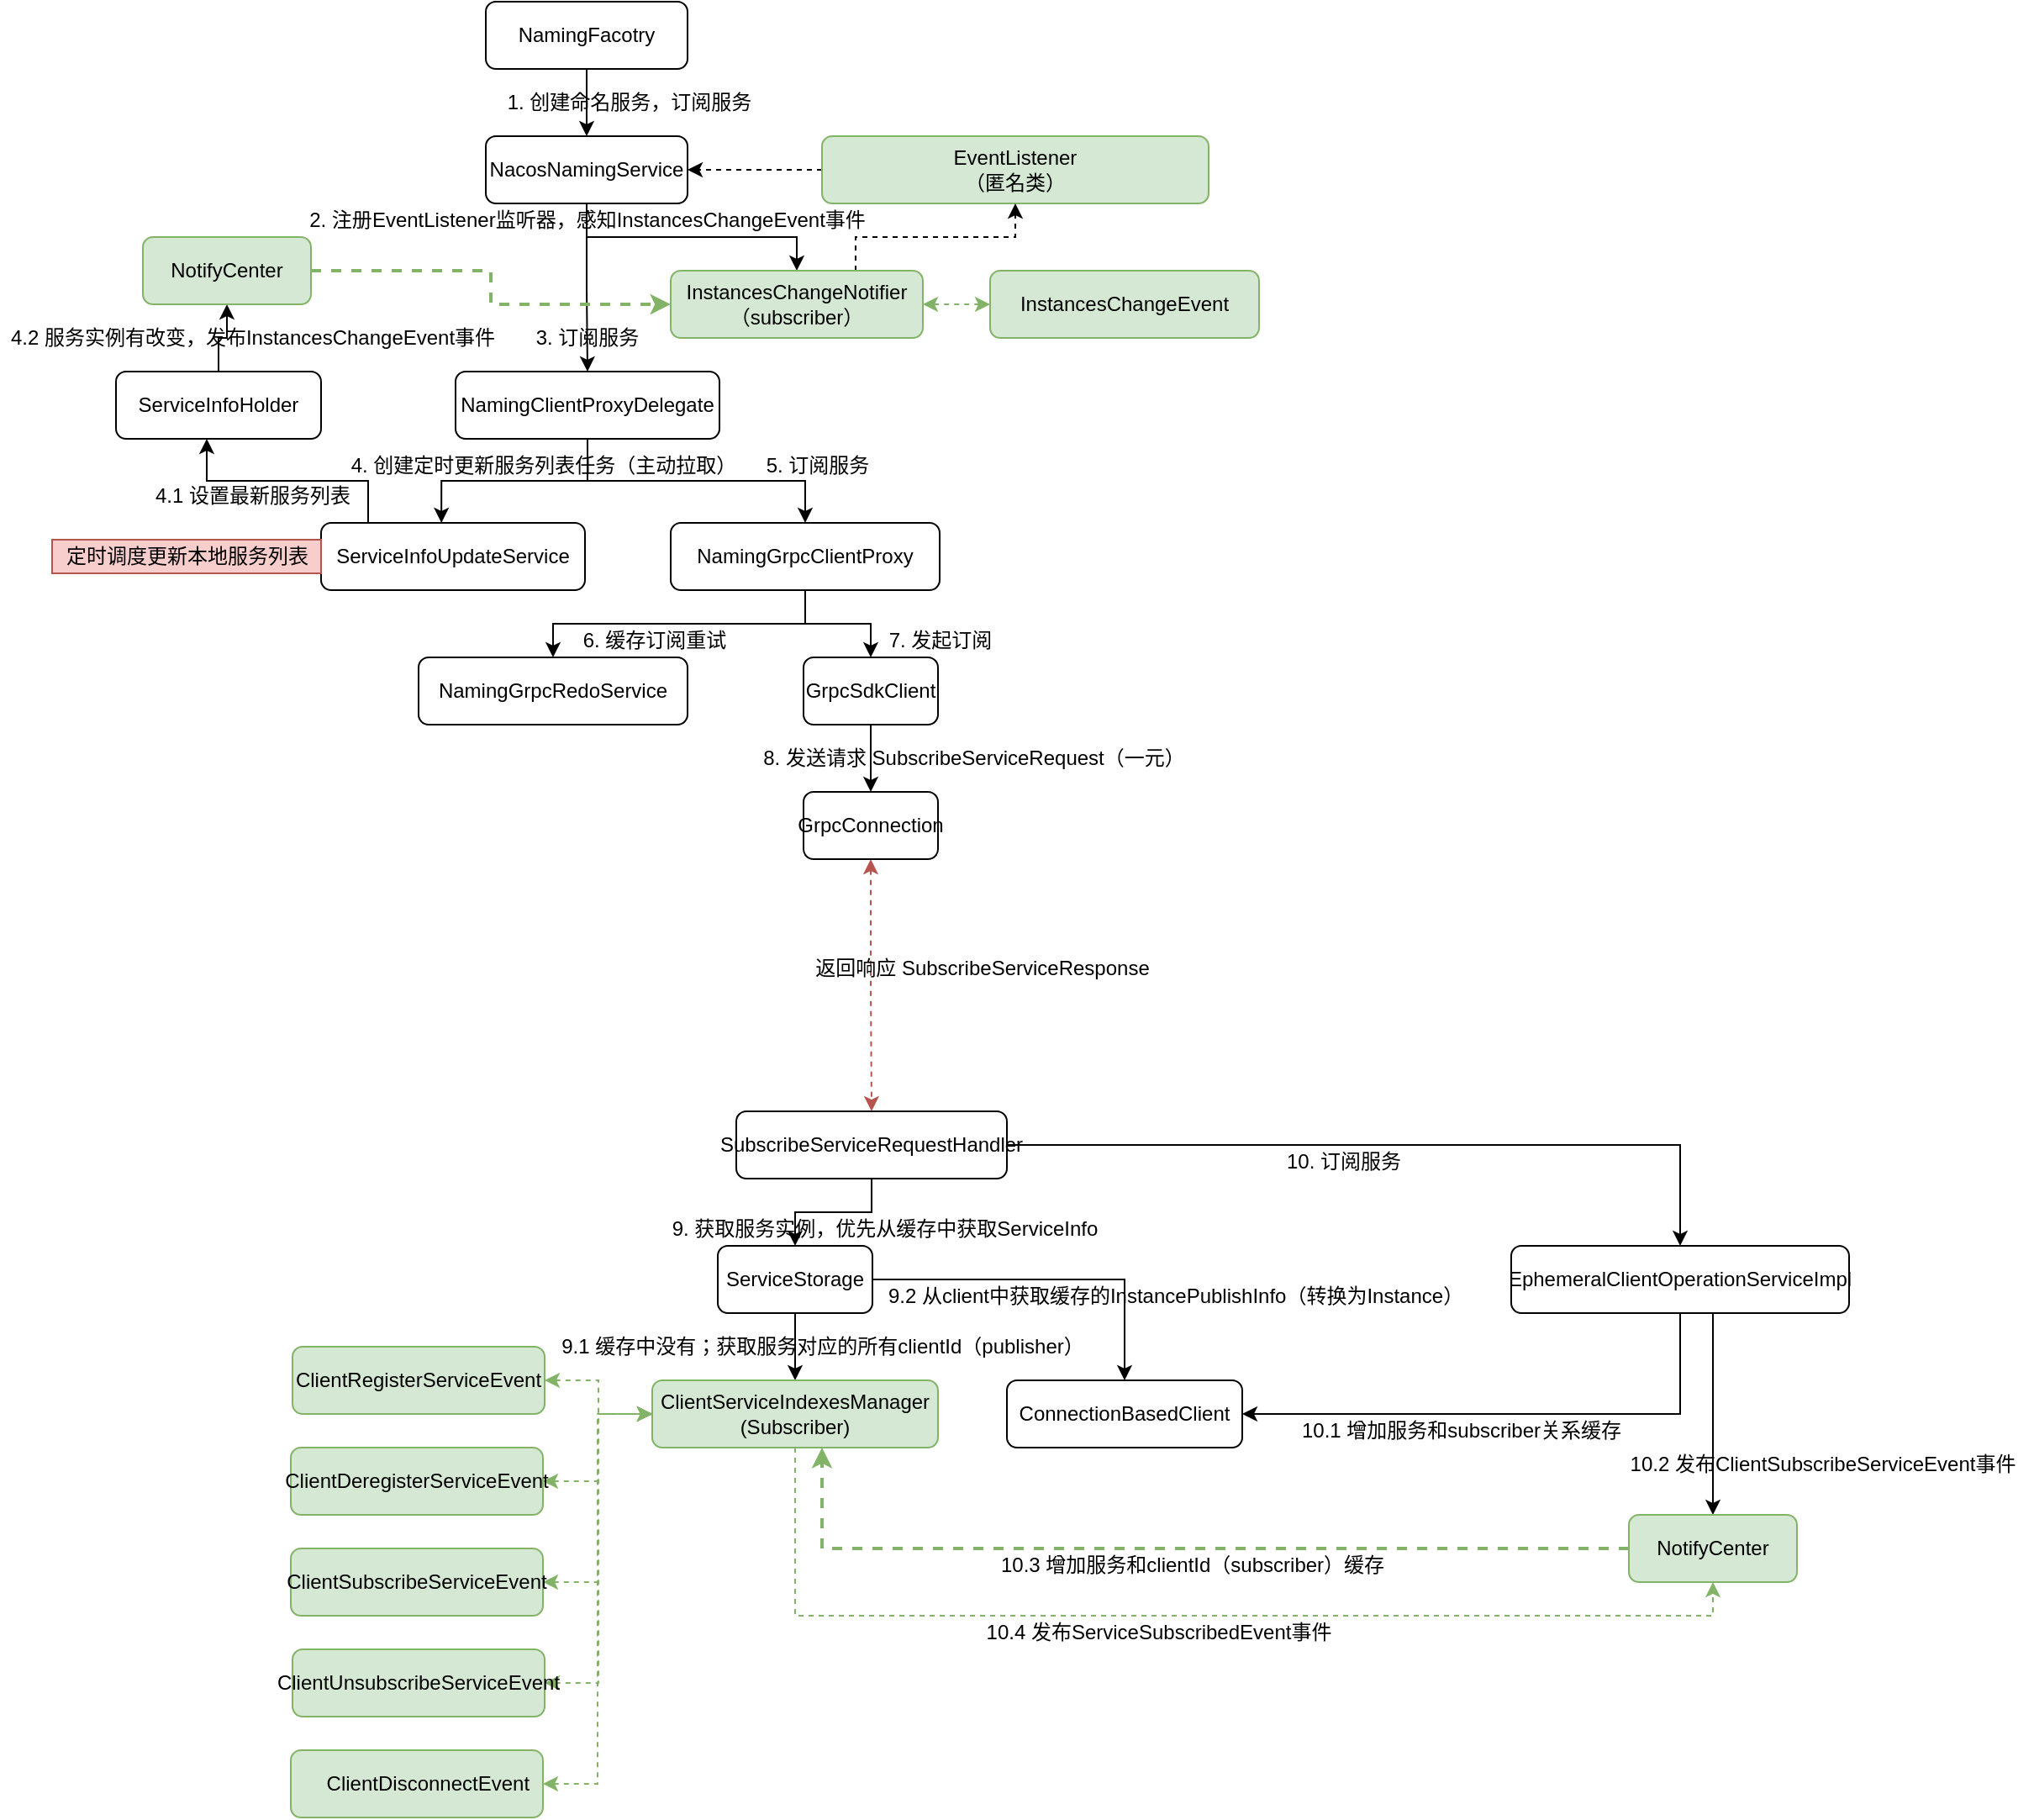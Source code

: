 <mxfile version="15.8.7" type="device"><diagram id="tt5ekTkUBXg02wSBG8P3" name="第 1 页"><mxGraphModel dx="943" dy="739" grid="1" gridSize="10" guides="1" tooltips="1" connect="1" arrows="1" fold="1" page="1" pageScale="1" pageWidth="827" pageHeight="1169" math="0" shadow="0"><root><mxCell id="0"/><mxCell id="1" parent="0"/><mxCell id="1VG7ci62j9kiTcaI95s4-4" style="edgeStyle=orthogonalEdgeStyle;rounded=0;orthogonalLoop=1;jettySize=auto;html=1;entryX=0.5;entryY=0;entryDx=0;entryDy=0;" edge="1" parent="1" source="f9-lHsc8rP5tucf21f5C-1" target="1VG7ci62j9kiTcaI95s4-3"><mxGeometry relative="1" as="geometry"/></mxCell><mxCell id="1VG7ci62j9kiTcaI95s4-8" style="edgeStyle=orthogonalEdgeStyle;rounded=0;orthogonalLoop=1;jettySize=auto;html=1;" edge="1" parent="1" source="f9-lHsc8rP5tucf21f5C-1" target="f9-lHsc8rP5tucf21f5C-7"><mxGeometry relative="1" as="geometry"/></mxCell><mxCell id="f9-lHsc8rP5tucf21f5C-1" value="NacosNamingService" style="rounded=1;whiteSpace=wrap;html=1;" parent="1" vertex="1"><mxGeometry x="290" y="100" width="120" height="40" as="geometry"/></mxCell><mxCell id="f9-lHsc8rP5tucf21f5C-3" style="edgeStyle=orthogonalEdgeStyle;rounded=0;orthogonalLoop=1;jettySize=auto;html=1;entryX=0.5;entryY=0;entryDx=0;entryDy=0;" parent="1" source="f9-lHsc8rP5tucf21f5C-2" target="f9-lHsc8rP5tucf21f5C-1" edge="1"><mxGeometry relative="1" as="geometry"/></mxCell><mxCell id="f9-lHsc8rP5tucf21f5C-2" value="NamingFacotry" style="rounded=1;whiteSpace=wrap;html=1;" parent="1" vertex="1"><mxGeometry x="290" y="20" width="120" height="40" as="geometry"/></mxCell><mxCell id="f9-lHsc8rP5tucf21f5C-4" value="1. 创建命名服务，订阅服务" style="text;html=1;align=center;verticalAlign=middle;resizable=0;points=[];autosize=1;strokeColor=none;fillColor=none;" parent="1" vertex="1"><mxGeometry x="295" y="70" width="160" height="20" as="geometry"/></mxCell><mxCell id="1VG7ci62j9kiTcaI95s4-12" style="edgeStyle=orthogonalEdgeStyle;rounded=0;orthogonalLoop=1;jettySize=auto;html=1;entryX=0.456;entryY=0;entryDx=0;entryDy=0;entryPerimeter=0;" edge="1" parent="1" source="f9-lHsc8rP5tucf21f5C-7" target="1VG7ci62j9kiTcaI95s4-11"><mxGeometry relative="1" as="geometry"/></mxCell><mxCell id="1VG7ci62j9kiTcaI95s4-15" style="edgeStyle=orthogonalEdgeStyle;rounded=0;orthogonalLoop=1;jettySize=auto;html=1;" edge="1" parent="1" source="f9-lHsc8rP5tucf21f5C-7" target="f9-lHsc8rP5tucf21f5C-15"><mxGeometry relative="1" as="geometry"/></mxCell><mxCell id="f9-lHsc8rP5tucf21f5C-7" value="NamingClientProxyDelegate" style="rounded=1;whiteSpace=wrap;html=1;" parent="1" vertex="1"><mxGeometry x="272" y="240" width="157" height="40" as="geometry"/></mxCell><mxCell id="1VG7ci62j9kiTcaI95s4-18" style="edgeStyle=orthogonalEdgeStyle;rounded=0;orthogonalLoop=1;jettySize=auto;html=1;entryX=0.5;entryY=0;entryDx=0;entryDy=0;" edge="1" parent="1" source="f9-lHsc8rP5tucf21f5C-15" target="1VG7ci62j9kiTcaI95s4-17"><mxGeometry relative="1" as="geometry"/></mxCell><mxCell id="1VG7ci62j9kiTcaI95s4-22" style="edgeStyle=orthogonalEdgeStyle;rounded=0;orthogonalLoop=1;jettySize=auto;html=1;" edge="1" parent="1" source="f9-lHsc8rP5tucf21f5C-15" target="f9-lHsc8rP5tucf21f5C-18"><mxGeometry relative="1" as="geometry"/></mxCell><mxCell id="f9-lHsc8rP5tucf21f5C-15" value="NamingGrpcClientProxy" style="rounded=1;whiteSpace=wrap;html=1;" parent="1" vertex="1"><mxGeometry x="400" y="330" width="160" height="40" as="geometry"/></mxCell><mxCell id="uYLQW1Wahz5VxrKVa93P-4" style="edgeStyle=orthogonalEdgeStyle;rounded=0;orthogonalLoop=1;jettySize=auto;html=1;entryX=0.5;entryY=0;entryDx=0;entryDy=0;" parent="1" source="f9-lHsc8rP5tucf21f5C-18" target="uYLQW1Wahz5VxrKVa93P-3" edge="1"><mxGeometry relative="1" as="geometry"/></mxCell><mxCell id="f9-lHsc8rP5tucf21f5C-18" value="GrpcSdkClient" style="rounded=1;whiteSpace=wrap;html=1;" parent="1" vertex="1"><mxGeometry x="479" y="410" width="80" height="40" as="geometry"/></mxCell><mxCell id="1VG7ci62j9kiTcaI95s4-31" style="edgeStyle=orthogonalEdgeStyle;rounded=0;orthogonalLoop=1;jettySize=auto;html=1;entryX=0.5;entryY=0;entryDx=0;entryDy=0;strokeWidth=1;" edge="1" parent="1" source="f9-lHsc8rP5tucf21f5C-40" target="1VG7ci62j9kiTcaI95s4-30"><mxGeometry relative="1" as="geometry"/></mxCell><mxCell id="1VG7ci62j9kiTcaI95s4-55" style="edgeStyle=orthogonalEdgeStyle;rounded=0;orthogonalLoop=1;jettySize=auto;html=1;entryX=0.5;entryY=0;entryDx=0;entryDy=0;startArrow=none;startFill=0;strokeWidth=1;" edge="1" parent="1" source="f9-lHsc8rP5tucf21f5C-40" target="uYLQW1Wahz5VxrKVa93P-10"><mxGeometry relative="1" as="geometry"/></mxCell><mxCell id="f9-lHsc8rP5tucf21f5C-40" value="SubscribeServiceRequestHandler" style="rounded=1;whiteSpace=wrap;html=1;" parent="1" vertex="1"><mxGeometry x="439" y="680" width="161" height="40" as="geometry"/></mxCell><mxCell id="uYLQW1Wahz5VxrKVa93P-8" style="edgeStyle=orthogonalEdgeStyle;rounded=0;orthogonalLoop=1;jettySize=auto;html=1;dashed=1;fillColor=#f8cecc;strokeColor=#b85450;startArrow=classic;startFill=1;" parent="1" source="uYLQW1Wahz5VxrKVa93P-3" target="f9-lHsc8rP5tucf21f5C-40" edge="1"><mxGeometry relative="1" as="geometry"/></mxCell><mxCell id="uYLQW1Wahz5VxrKVa93P-3" value="&lt;span&gt;GrpcConnection&lt;/span&gt;" style="rounded=1;whiteSpace=wrap;html=1;" parent="1" vertex="1"><mxGeometry x="479" y="490" width="80" height="40" as="geometry"/></mxCell><mxCell id="uYLQW1Wahz5VxrKVa93P-5" value="8. 发送请求 SubscribeServiceRequest（一元）" style="text;html=1;align=center;verticalAlign=middle;resizable=0;points=[];autosize=1;strokeColor=none;fillColor=none;" parent="1" vertex="1"><mxGeometry x="445" y="460" width="270" height="20" as="geometry"/></mxCell><mxCell id="uYLQW1Wahz5VxrKVa93P-9" value="返回响应&amp;nbsp;SubscribeServiceResponse" style="text;html=1;align=center;verticalAlign=middle;resizable=0;points=[];autosize=1;strokeColor=none;fillColor=none;" parent="1" vertex="1"><mxGeometry x="480" y="585" width="210" height="20" as="geometry"/></mxCell><mxCell id="1VG7ci62j9kiTcaI95s4-57" style="edgeStyle=orthogonalEdgeStyle;rounded=0;orthogonalLoop=1;jettySize=auto;html=1;entryX=1;entryY=0.5;entryDx=0;entryDy=0;startArrow=none;startFill=0;strokeWidth=1;" edge="1" parent="1" source="uYLQW1Wahz5VxrKVa93P-10" target="1VG7ci62j9kiTcaI95s4-52"><mxGeometry relative="1" as="geometry"><Array as="points"><mxPoint x="1001" y="860"/></Array></mxGeometry></mxCell><mxCell id="1VG7ci62j9kiTcaI95s4-60" style="edgeStyle=orthogonalEdgeStyle;rounded=0;orthogonalLoop=1;jettySize=auto;html=1;startArrow=none;startFill=0;strokeWidth=1;" edge="1" parent="1" source="uYLQW1Wahz5VxrKVa93P-10" target="1VG7ci62j9kiTcaI95s4-59"><mxGeometry relative="1" as="geometry"><Array as="points"><mxPoint x="1020" y="830"/><mxPoint x="1020" y="830"/></Array></mxGeometry></mxCell><mxCell id="uYLQW1Wahz5VxrKVa93P-10" value="EphemeralClientOperationServiceImpl" style="rounded=1;whiteSpace=wrap;html=1;" parent="1" vertex="1"><mxGeometry x="900" y="760" width="201" height="40" as="geometry"/></mxCell><mxCell id="1VG7ci62j9kiTcaI95s4-2" style="edgeStyle=orthogonalEdgeStyle;rounded=0;orthogonalLoop=1;jettySize=auto;html=1;entryX=1;entryY=0.5;entryDx=0;entryDy=0;dashed=1;" edge="1" parent="1" source="1VG7ci62j9kiTcaI95s4-1" target="f9-lHsc8rP5tucf21f5C-1"><mxGeometry relative="1" as="geometry"/></mxCell><mxCell id="1VG7ci62j9kiTcaI95s4-1" value="EventListener&lt;br&gt;（匿名类）" style="rounded=1;whiteSpace=wrap;html=1;fillColor=#d5e8d4;strokeColor=#82b366;" vertex="1" parent="1"><mxGeometry x="490" y="100" width="230" height="40" as="geometry"/></mxCell><mxCell id="1VG7ci62j9kiTcaI95s4-7" style="edgeStyle=orthogonalEdgeStyle;rounded=0;orthogonalLoop=1;jettySize=auto;html=1;entryX=0.5;entryY=1;entryDx=0;entryDy=0;dashed=1;" edge="1" parent="1" source="1VG7ci62j9kiTcaI95s4-3" target="1VG7ci62j9kiTcaI95s4-1"><mxGeometry relative="1" as="geometry"><Array as="points"><mxPoint x="510" y="160"/><mxPoint x="605" y="160"/></Array></mxGeometry></mxCell><mxCell id="1VG7ci62j9kiTcaI95s4-3" value="InstancesChangeNotifier&lt;br&gt;（subscriber）" style="rounded=1;whiteSpace=wrap;html=1;fillColor=#d5e8d4;strokeColor=#82b366;" vertex="1" parent="1"><mxGeometry x="400" y="180" width="150" height="40" as="geometry"/></mxCell><mxCell id="1VG7ci62j9kiTcaI95s4-5" value="2. 注册&lt;span&gt;EventListener&lt;/span&gt;监听器，感知InstancesChangeEvent事件" style="text;html=1;align=center;verticalAlign=middle;resizable=0;points=[];autosize=1;strokeColor=none;fillColor=none;" vertex="1" parent="1"><mxGeometry x="175" y="140" width="350" height="20" as="geometry"/></mxCell><mxCell id="1VG7ci62j9kiTcaI95s4-9" value="3. 订阅服务" style="text;html=1;align=center;verticalAlign=middle;resizable=0;points=[];autosize=1;strokeColor=none;fillColor=none;" vertex="1" parent="1"><mxGeometry x="310" y="210" width="80" height="20" as="geometry"/></mxCell><mxCell id="1VG7ci62j9kiTcaI95s4-24" style="edgeStyle=orthogonalEdgeStyle;rounded=0;orthogonalLoop=1;jettySize=auto;html=1;" edge="1" parent="1" source="1VG7ci62j9kiTcaI95s4-11" target="1VG7ci62j9kiTcaI95s4-23"><mxGeometry relative="1" as="geometry"><Array as="points"><mxPoint x="220" y="305"/><mxPoint x="124" y="305"/></Array></mxGeometry></mxCell><mxCell id="1VG7ci62j9kiTcaI95s4-11" value="ServiceInfoUpdateService" style="rounded=1;whiteSpace=wrap;html=1;" vertex="1" parent="1"><mxGeometry x="192" y="330" width="157" height="40" as="geometry"/></mxCell><mxCell id="1VG7ci62j9kiTcaI95s4-13" value="4. 创建定时更新服务列表任务（主动拉取）" style="text;html=1;align=center;verticalAlign=middle;resizable=0;points=[];autosize=1;strokeColor=none;fillColor=none;" vertex="1" parent="1"><mxGeometry x="204" y="286" width="240" height="20" as="geometry"/></mxCell><mxCell id="1VG7ci62j9kiTcaI95s4-14" value="定时调度更新本地服务列表" style="text;html=1;align=center;verticalAlign=middle;resizable=0;points=[];autosize=1;strokeColor=#b85450;fillColor=#f8cecc;" vertex="1" parent="1"><mxGeometry x="32" y="340" width="160" height="20" as="geometry"/></mxCell><mxCell id="1VG7ci62j9kiTcaI95s4-16" value="5. 订阅服务" style="text;html=1;align=center;verticalAlign=middle;resizable=0;points=[];autosize=1;strokeColor=none;fillColor=none;" vertex="1" parent="1"><mxGeometry x="447" y="286" width="80" height="20" as="geometry"/></mxCell><mxCell id="1VG7ci62j9kiTcaI95s4-17" value="NamingGrpcRedoService" style="rounded=1;whiteSpace=wrap;html=1;" vertex="1" parent="1"><mxGeometry x="250" y="410" width="160" height="40" as="geometry"/></mxCell><mxCell id="1VG7ci62j9kiTcaI95s4-19" value="6. 缓存订阅重试" style="text;html=1;align=center;verticalAlign=middle;resizable=0;points=[];autosize=1;strokeColor=none;fillColor=none;" vertex="1" parent="1"><mxGeometry x="340" y="390" width="100" height="20" as="geometry"/></mxCell><mxCell id="1VG7ci62j9kiTcaI95s4-21" value="7. 发起订阅" style="text;html=1;align=center;verticalAlign=middle;resizable=0;points=[];autosize=1;strokeColor=none;fillColor=none;" vertex="1" parent="1"><mxGeometry x="520" y="390" width="80" height="20" as="geometry"/></mxCell><mxCell id="1VG7ci62j9kiTcaI95s4-27" style="edgeStyle=orthogonalEdgeStyle;rounded=0;orthogonalLoop=1;jettySize=auto;html=1;" edge="1" parent="1" source="1VG7ci62j9kiTcaI95s4-23" target="1VG7ci62j9kiTcaI95s4-26"><mxGeometry relative="1" as="geometry"/></mxCell><mxCell id="1VG7ci62j9kiTcaI95s4-23" value="ServiceInfoHolder" style="rounded=1;whiteSpace=wrap;html=1;" vertex="1" parent="1"><mxGeometry x="70" y="240" width="122" height="40" as="geometry"/></mxCell><mxCell id="1VG7ci62j9kiTcaI95s4-25" value="4.1 设置最新服务列表" style="text;html=1;align=center;verticalAlign=middle;resizable=0;points=[];autosize=1;strokeColor=none;fillColor=none;" vertex="1" parent="1"><mxGeometry x="86" y="304" width="130" height="20" as="geometry"/></mxCell><mxCell id="1VG7ci62j9kiTcaI95s4-29" style="edgeStyle=orthogonalEdgeStyle;rounded=0;orthogonalLoop=1;jettySize=auto;html=1;entryX=0;entryY=0.5;entryDx=0;entryDy=0;fillColor=#d5e8d4;strokeColor=#82b366;dashed=1;strokeWidth=2;" edge="1" parent="1" source="1VG7ci62j9kiTcaI95s4-26" target="1VG7ci62j9kiTcaI95s4-3"><mxGeometry relative="1" as="geometry"/></mxCell><mxCell id="1VG7ci62j9kiTcaI95s4-26" value="NotifyCenter" style="rounded=1;whiteSpace=wrap;html=1;fillColor=#d5e8d4;strokeColor=#82b366;" vertex="1" parent="1"><mxGeometry x="86" y="160" width="100" height="40" as="geometry"/></mxCell><mxCell id="1VG7ci62j9kiTcaI95s4-28" value="4.2 服务实例有改变，发布InstancesChangeEvent事件" style="text;html=1;align=center;verticalAlign=middle;resizable=0;points=[];autosize=1;strokeColor=none;fillColor=none;" vertex="1" parent="1"><mxGeometry x="1" y="210" width="300" height="20" as="geometry"/></mxCell><mxCell id="1VG7ci62j9kiTcaI95s4-36" style="edgeStyle=orthogonalEdgeStyle;rounded=0;orthogonalLoop=1;jettySize=auto;html=1;strokeWidth=1;" edge="1" parent="1" source="1VG7ci62j9kiTcaI95s4-30" target="1VG7ci62j9kiTcaI95s4-34"><mxGeometry relative="1" as="geometry"/></mxCell><mxCell id="1VG7ci62j9kiTcaI95s4-53" style="edgeStyle=orthogonalEdgeStyle;rounded=0;orthogonalLoop=1;jettySize=auto;html=1;entryX=0.5;entryY=0;entryDx=0;entryDy=0;startArrow=none;startFill=0;strokeWidth=1;" edge="1" parent="1" source="1VG7ci62j9kiTcaI95s4-30" target="1VG7ci62j9kiTcaI95s4-52"><mxGeometry relative="1" as="geometry"/></mxCell><mxCell id="1VG7ci62j9kiTcaI95s4-30" value="ServiceStorage" style="rounded=1;whiteSpace=wrap;html=1;" vertex="1" parent="1"><mxGeometry x="428" y="760" width="92" height="40" as="geometry"/></mxCell><mxCell id="1VG7ci62j9kiTcaI95s4-32" value="9. 获取服务实例，优先从缓存中获取ServiceInfo" style="text;html=1;align=center;verticalAlign=middle;resizable=0;points=[];autosize=1;strokeColor=none;fillColor=none;" vertex="1" parent="1"><mxGeometry x="392" y="740" width="270" height="20" as="geometry"/></mxCell><mxCell id="1VG7ci62j9kiTcaI95s4-67" style="edgeStyle=orthogonalEdgeStyle;rounded=0;orthogonalLoop=1;jettySize=auto;html=1;entryX=0.5;entryY=1;entryDx=0;entryDy=0;dashed=1;startArrow=none;startFill=0;strokeWidth=1;fillColor=#d5e8d4;strokeColor=#82b366;" edge="1" parent="1" source="1VG7ci62j9kiTcaI95s4-34" target="1VG7ci62j9kiTcaI95s4-59"><mxGeometry relative="1" as="geometry"><Array as="points"><mxPoint x="474" y="980"/><mxPoint x="1020" y="980"/></Array></mxGeometry></mxCell><mxCell id="1VG7ci62j9kiTcaI95s4-34" value="&lt;span&gt;ClientServiceIndexesManager&lt;br&gt;(Subscriber)&lt;br&gt;&lt;/span&gt;" style="rounded=1;whiteSpace=wrap;html=1;fillColor=#d5e8d4;strokeColor=#82b366;" vertex="1" parent="1"><mxGeometry x="389" y="840" width="170" height="40" as="geometry"/></mxCell><mxCell id="1VG7ci62j9kiTcaI95s4-39" style="edgeStyle=orthogonalEdgeStyle;rounded=0;orthogonalLoop=1;jettySize=auto;html=1;entryX=1;entryY=0.5;entryDx=0;entryDy=0;strokeWidth=1;fillColor=#d5e8d4;strokeColor=#82b366;dashed=1;startArrow=classic;startFill=1;" edge="1" parent="1" source="1VG7ci62j9kiTcaI95s4-38" target="1VG7ci62j9kiTcaI95s4-3"><mxGeometry relative="1" as="geometry"/></mxCell><mxCell id="1VG7ci62j9kiTcaI95s4-38" value="&lt;span style=&quot;font-family: &amp;#34;helvetica&amp;#34;&quot;&gt;InstancesChangeEvent&lt;/span&gt;" style="rounded=1;whiteSpace=wrap;html=1;fillColor=#d5e8d4;strokeColor=#82b366;" vertex="1" parent="1"><mxGeometry x="590" y="180" width="160" height="40" as="geometry"/></mxCell><mxCell id="1VG7ci62j9kiTcaI95s4-46" style="edgeStyle=orthogonalEdgeStyle;rounded=0;orthogonalLoop=1;jettySize=auto;html=1;entryX=0;entryY=0.5;entryDx=0;entryDy=0;dashed=1;startArrow=classic;startFill=1;strokeWidth=1;fillColor=#d5e8d4;strokeColor=#82b366;" edge="1" parent="1" source="1VG7ci62j9kiTcaI95s4-41" target="1VG7ci62j9kiTcaI95s4-34"><mxGeometry relative="1" as="geometry"/></mxCell><mxCell id="1VG7ci62j9kiTcaI95s4-41" value="&lt;span&gt;ClientRegisterServiceEvent&lt;/span&gt;&lt;span&gt;&lt;br&gt;&lt;/span&gt;" style="rounded=1;whiteSpace=wrap;html=1;fillColor=#d5e8d4;strokeColor=#82b366;" vertex="1" parent="1"><mxGeometry x="175" y="820" width="150" height="40" as="geometry"/></mxCell><mxCell id="1VG7ci62j9kiTcaI95s4-47" style="edgeStyle=orthogonalEdgeStyle;rounded=0;orthogonalLoop=1;jettySize=auto;html=1;entryX=0;entryY=0.5;entryDx=0;entryDy=0;dashed=1;startArrow=classic;startFill=1;strokeWidth=1;fillColor=#d5e8d4;strokeColor=#82b366;" edge="1" parent="1" source="1VG7ci62j9kiTcaI95s4-42" target="1VG7ci62j9kiTcaI95s4-34"><mxGeometry relative="1" as="geometry"/></mxCell><mxCell id="1VG7ci62j9kiTcaI95s4-42" value="&lt;span&gt;ClientDeregisterServiceEvent&lt;/span&gt;&lt;span&gt;&lt;br&gt;&lt;/span&gt;" style="rounded=1;whiteSpace=wrap;html=1;fillColor=#d5e8d4;strokeColor=#82b366;" vertex="1" parent="1"><mxGeometry x="174" y="880" width="150" height="40" as="geometry"/></mxCell><mxCell id="1VG7ci62j9kiTcaI95s4-48" style="edgeStyle=orthogonalEdgeStyle;rounded=0;orthogonalLoop=1;jettySize=auto;html=1;entryX=0;entryY=0.5;entryDx=0;entryDy=0;dashed=1;startArrow=classic;startFill=1;strokeWidth=1;fillColor=#d5e8d4;strokeColor=#82b366;" edge="1" parent="1" source="1VG7ci62j9kiTcaI95s4-43" target="1VG7ci62j9kiTcaI95s4-34"><mxGeometry relative="1" as="geometry"/></mxCell><mxCell id="1VG7ci62j9kiTcaI95s4-43" value="&lt;span&gt;ClientSubscribeServiceEvent&lt;/span&gt;&lt;span&gt;&lt;br&gt;&lt;/span&gt;" style="rounded=1;whiteSpace=wrap;html=1;fillColor=#d5e8d4;strokeColor=#82b366;" vertex="1" parent="1"><mxGeometry x="174" y="940" width="150" height="40" as="geometry"/></mxCell><mxCell id="1VG7ci62j9kiTcaI95s4-49" style="edgeStyle=orthogonalEdgeStyle;rounded=0;orthogonalLoop=1;jettySize=auto;html=1;entryX=0;entryY=0.5;entryDx=0;entryDy=0;dashed=1;startArrow=classic;startFill=1;strokeWidth=1;fillColor=#d5e8d4;strokeColor=#82b366;" edge="1" parent="1" source="1VG7ci62j9kiTcaI95s4-44" target="1VG7ci62j9kiTcaI95s4-34"><mxGeometry relative="1" as="geometry"/></mxCell><mxCell id="1VG7ci62j9kiTcaI95s4-44" value="&lt;span&gt;ClientUnsubscribeServiceEvent&lt;/span&gt;&lt;span&gt;&lt;br&gt;&lt;/span&gt;" style="rounded=1;whiteSpace=wrap;html=1;fillColor=#d5e8d4;strokeColor=#82b366;" vertex="1" parent="1"><mxGeometry x="175" y="1000" width="150" height="40" as="geometry"/></mxCell><mxCell id="1VG7ci62j9kiTcaI95s4-50" style="edgeStyle=orthogonalEdgeStyle;rounded=0;orthogonalLoop=1;jettySize=auto;html=1;entryX=0;entryY=0.5;entryDx=0;entryDy=0;dashed=1;startArrow=classic;startFill=1;strokeWidth=1;fillColor=#d5e8d4;strokeColor=#82b366;" edge="1" parent="1" source="1VG7ci62j9kiTcaI95s4-45" target="1VG7ci62j9kiTcaI95s4-34"><mxGeometry relative="1" as="geometry"/></mxCell><mxCell id="1VG7ci62j9kiTcaI95s4-45" value="&lt;span&gt;&amp;nbsp; &amp;nbsp; ClientDisconnectEvent&lt;/span&gt;&lt;span&gt;&lt;br&gt;&lt;/span&gt;" style="rounded=1;whiteSpace=wrap;html=1;fillColor=#d5e8d4;strokeColor=#82b366;" vertex="1" parent="1"><mxGeometry x="174" y="1060" width="150" height="40" as="geometry"/></mxCell><mxCell id="1VG7ci62j9kiTcaI95s4-51" value="9.1 缓存中没有；获取服务对应的所有clientId（publisher）" style="text;html=1;align=center;verticalAlign=middle;resizable=0;points=[];autosize=1;strokeColor=none;fillColor=none;" vertex="1" parent="1"><mxGeometry x="325" y="810" width="330" height="20" as="geometry"/></mxCell><mxCell id="1VG7ci62j9kiTcaI95s4-52" value="&lt;span&gt;ConnectionBasedClient&lt;/span&gt;" style="rounded=1;whiteSpace=wrap;html=1;" vertex="1" parent="1"><mxGeometry x="600" y="840" width="140" height="40" as="geometry"/></mxCell><mxCell id="1VG7ci62j9kiTcaI95s4-54" value="9.2 从client中获取缓存的InstancePublishInfo（转换为Instance）" style="text;html=1;align=center;verticalAlign=middle;resizable=0;points=[];autosize=1;strokeColor=none;fillColor=none;" vertex="1" parent="1"><mxGeometry x="520" y="780" width="360" height="20" as="geometry"/></mxCell><mxCell id="1VG7ci62j9kiTcaI95s4-56" value="10. 订阅服务" style="text;html=1;align=center;verticalAlign=middle;resizable=0;points=[];autosize=1;strokeColor=none;fillColor=none;" vertex="1" parent="1"><mxGeometry x="760" y="700" width="80" height="20" as="geometry"/></mxCell><mxCell id="1VG7ci62j9kiTcaI95s4-58" value="10.1 增加服务和subscriber关系缓存" style="text;html=1;align=center;verticalAlign=middle;resizable=0;points=[];autosize=1;strokeColor=none;fillColor=none;" vertex="1" parent="1"><mxGeometry x="765" y="860" width="210" height="20" as="geometry"/></mxCell><mxCell id="1VG7ci62j9kiTcaI95s4-65" style="edgeStyle=orthogonalEdgeStyle;rounded=0;orthogonalLoop=1;jettySize=auto;html=1;dashed=1;startArrow=none;startFill=0;strokeWidth=2;fillColor=#d5e8d4;strokeColor=#82b366;" edge="1" parent="1" source="1VG7ci62j9kiTcaI95s4-59"><mxGeometry relative="1" as="geometry"><mxPoint x="490" y="880" as="targetPoint"/><Array as="points"><mxPoint x="490" y="940"/><mxPoint x="490" y="880"/></Array></mxGeometry></mxCell><mxCell id="1VG7ci62j9kiTcaI95s4-59" value="NotifyCenter" style="rounded=1;whiteSpace=wrap;html=1;fillColor=#d5e8d4;strokeColor=#82b366;" vertex="1" parent="1"><mxGeometry x="970" y="920" width="100" height="40" as="geometry"/></mxCell><mxCell id="1VG7ci62j9kiTcaI95s4-61" value="10.2 发布ClientSubscribeServiceEvent事件" style="text;html=1;align=center;verticalAlign=middle;resizable=0;points=[];autosize=1;strokeColor=none;fillColor=none;" vertex="1" parent="1"><mxGeometry x="960" y="880" width="250" height="20" as="geometry"/></mxCell><mxCell id="1VG7ci62j9kiTcaI95s4-66" value="10.3 增加服务和clientId（subscriber）缓存" style="text;html=1;align=center;verticalAlign=middle;resizable=0;points=[];autosize=1;strokeColor=none;fillColor=none;" vertex="1" parent="1"><mxGeometry x="590" y="940" width="240" height="20" as="geometry"/></mxCell><mxCell id="1VG7ci62j9kiTcaI95s4-68" value="10.4 发布ServiceSubscribedEvent事件" style="text;html=1;align=center;verticalAlign=middle;resizable=0;points=[];autosize=1;strokeColor=none;fillColor=none;" vertex="1" parent="1"><mxGeometry x="580" y="980" width="220" height="20" as="geometry"/></mxCell></root></mxGraphModel></diagram></mxfile>
